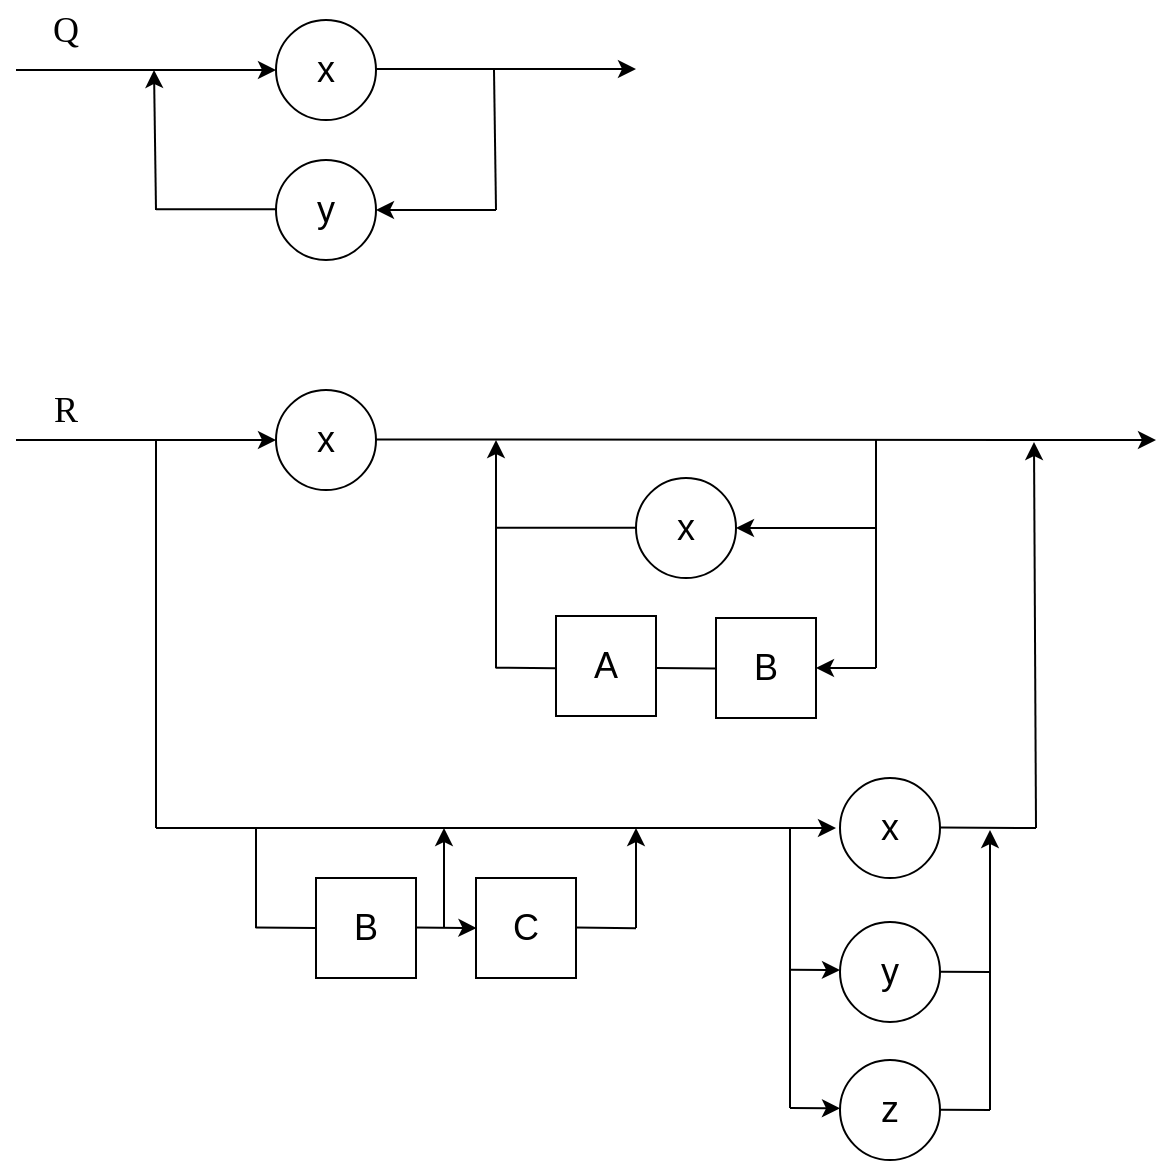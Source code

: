 <mxfile scale="3" border="0">
    <diagram id="QN7Q90oLBmHHzv9UAtEo" name="Page-1">
        <mxGraphModel dx="1163" dy="792" grid="1" gridSize="10" guides="1" tooltips="1" connect="1" arrows="1" fold="1" page="1" pageScale="1" pageWidth="827" pageHeight="1169" math="0" shadow="0">
            <root>
                <mxCell id="0"/>
                <mxCell id="1" parent="0"/>
                <mxCell id="84" value="&lt;font style=&quot;font-size: 18px;&quot; face=&quot;Times New Roman&quot;&gt;R&lt;/font&gt;" style="text;html=1;strokeColor=none;fillColor=none;align=center;verticalAlign=middle;whiteSpace=wrap;rounded=0;" parent="1" vertex="1">
                    <mxGeometry x="20" y="220" width="50" height="30" as="geometry"/>
                </mxCell>
                <mxCell id="101" value="&lt;font style=&quot;font-size: 18px;&quot;&gt;B&lt;/font&gt;" style="rounded=0;whiteSpace=wrap;html=1;" parent="1" vertex="1">
                    <mxGeometry x="370" y="339" width="50" height="50" as="geometry"/>
                </mxCell>
                <mxCell id="111" style="edgeStyle=none;html=1;exitX=1;exitY=0.5;exitDx=0;exitDy=0;" parent="1" edge="1">
                    <mxGeometry relative="1" as="geometry">
                        <mxPoint x="150" y="250" as="targetPoint"/>
                        <mxPoint x="20.0" y="250" as="sourcePoint"/>
                    </mxGeometry>
                </mxCell>
                <mxCell id="172" value="&lt;font style=&quot;font-size: 18px;&quot;&gt;x&lt;/font&gt;" style="ellipse;whiteSpace=wrap;html=1;aspect=fixed;" vertex="1" parent="1">
                    <mxGeometry x="432" y="419" width="50" height="50" as="geometry"/>
                </mxCell>
                <mxCell id="173" value="&lt;font style=&quot;font-size: 18px;&quot;&gt;y&lt;/font&gt;" style="ellipse;whiteSpace=wrap;html=1;aspect=fixed;" vertex="1" parent="1">
                    <mxGeometry x="432" y="491" width="50" height="50" as="geometry"/>
                </mxCell>
                <mxCell id="174" value="&lt;font style=&quot;font-size: 18px;&quot;&gt;z&lt;/font&gt;" style="ellipse;whiteSpace=wrap;html=1;aspect=fixed;" vertex="1" parent="1">
                    <mxGeometry x="432" y="560" width="50" height="50" as="geometry"/>
                </mxCell>
                <mxCell id="175" value="" style="endArrow=none;html=1;endFill=0;" edge="1" parent="1">
                    <mxGeometry width="50" height="50" relative="1" as="geometry">
                        <mxPoint x="482" y="443.71" as="sourcePoint"/>
                        <mxPoint x="530" y="444" as="targetPoint"/>
                    </mxGeometry>
                </mxCell>
                <mxCell id="176" value="" style="endArrow=none;html=1;" edge="1" parent="1">
                    <mxGeometry width="50" height="50" relative="1" as="geometry">
                        <mxPoint x="407" y="584" as="sourcePoint"/>
                        <mxPoint x="407" y="444" as="targetPoint"/>
                    </mxGeometry>
                </mxCell>
                <mxCell id="177" value="" style="endArrow=classic;html=1;endFill=1;" edge="1" parent="1">
                    <mxGeometry width="50" height="50" relative="1" as="geometry">
                        <mxPoint x="507" y="585" as="sourcePoint"/>
                        <mxPoint x="507" y="445" as="targetPoint"/>
                    </mxGeometry>
                </mxCell>
                <mxCell id="178" value="" style="endArrow=classic;html=1;endFill=1;" edge="1" parent="1">
                    <mxGeometry width="50" height="50" relative="1" as="geometry">
                        <mxPoint x="407" y="514.83" as="sourcePoint"/>
                        <mxPoint x="432" y="515" as="targetPoint"/>
                    </mxGeometry>
                </mxCell>
                <mxCell id="179" value="" style="endArrow=classic;html=1;endFill=1;" edge="1" parent="1">
                    <mxGeometry width="50" height="50" relative="1" as="geometry">
                        <mxPoint x="407" y="584.0" as="sourcePoint"/>
                        <mxPoint x="432" y="584.17" as="targetPoint"/>
                    </mxGeometry>
                </mxCell>
                <mxCell id="180" value="" style="endArrow=none;html=1;endFill=0;" edge="1" parent="1">
                    <mxGeometry width="50" height="50" relative="1" as="geometry">
                        <mxPoint x="482" y="584.83" as="sourcePoint"/>
                        <mxPoint x="507" y="585" as="targetPoint"/>
                    </mxGeometry>
                </mxCell>
                <mxCell id="181" value="" style="endArrow=none;html=1;endFill=0;" edge="1" parent="1">
                    <mxGeometry width="50" height="50" relative="1" as="geometry">
                        <mxPoint x="482" y="515.83" as="sourcePoint"/>
                        <mxPoint x="507" y="516" as="targetPoint"/>
                    </mxGeometry>
                </mxCell>
                <mxCell id="182" value="&lt;font style=&quot;font-size: 18px;&quot;&gt;x&lt;/font&gt;" style="ellipse;whiteSpace=wrap;html=1;aspect=fixed;" vertex="1" parent="1">
                    <mxGeometry x="150" y="225" width="50" height="50" as="geometry"/>
                </mxCell>
                <mxCell id="185" style="edgeStyle=none;html=1;exitX=1;exitY=0.5;exitDx=0;exitDy=0;" edge="1" parent="1">
                    <mxGeometry relative="1" as="geometry">
                        <mxPoint x="590" y="250" as="targetPoint"/>
                        <mxPoint x="200.0" y="249.71" as="sourcePoint"/>
                    </mxGeometry>
                </mxCell>
                <mxCell id="186" value="&lt;font style=&quot;font-size: 18px;&quot;&gt;x&lt;/font&gt;" style="ellipse;whiteSpace=wrap;html=1;aspect=fixed;" vertex="1" parent="1">
                    <mxGeometry x="330" y="269" width="50" height="50" as="geometry"/>
                </mxCell>
                <mxCell id="187" value="&lt;font style=&quot;font-size: 18px;&quot;&gt;A&lt;/font&gt;" style="rounded=0;whiteSpace=wrap;html=1;" vertex="1" parent="1">
                    <mxGeometry x="290" y="338" width="50" height="50" as="geometry"/>
                </mxCell>
                <mxCell id="188" value="" style="endArrow=classic;html=1;" edge="1" parent="1">
                    <mxGeometry width="50" height="50" relative="1" as="geometry">
                        <mxPoint x="260" y="364" as="sourcePoint"/>
                        <mxPoint x="260" y="250" as="targetPoint"/>
                    </mxGeometry>
                </mxCell>
                <mxCell id="189" value="" style="endArrow=none;html=1;endFill=0;" edge="1" parent="1">
                    <mxGeometry width="50" height="50" relative="1" as="geometry">
                        <mxPoint x="450" y="364" as="sourcePoint"/>
                        <mxPoint x="450" y="250.0" as="targetPoint"/>
                    </mxGeometry>
                </mxCell>
                <mxCell id="190" value="" style="endArrow=classic;html=1;entryX=1;entryY=0.5;entryDx=0;entryDy=0;" edge="1" parent="1" target="186">
                    <mxGeometry width="50" height="50" relative="1" as="geometry">
                        <mxPoint x="450" y="294" as="sourcePoint"/>
                        <mxPoint x="390" y="294" as="targetPoint"/>
                    </mxGeometry>
                </mxCell>
                <mxCell id="191" value="" style="endArrow=none;html=1;entryX=1;entryY=0.5;entryDx=0;entryDy=0;endFill=0;" edge="1" parent="1">
                    <mxGeometry width="50" height="50" relative="1" as="geometry">
                        <mxPoint x="330" y="293.86" as="sourcePoint"/>
                        <mxPoint x="260" y="293.86" as="targetPoint"/>
                    </mxGeometry>
                </mxCell>
                <mxCell id="192" value="" style="endArrow=classic;html=1;entryX=1;entryY=0.5;entryDx=0;entryDy=0;" edge="1" parent="1" target="101">
                    <mxGeometry width="50" height="50" relative="1" as="geometry">
                        <mxPoint x="450" y="364" as="sourcePoint"/>
                        <mxPoint x="430" y="364" as="targetPoint"/>
                    </mxGeometry>
                </mxCell>
                <mxCell id="193" value="" style="endArrow=none;html=1;entryX=0.996;entryY=0.554;entryDx=0;entryDy=0;entryPerimeter=0;endFill=0;" edge="1" parent="1">
                    <mxGeometry width="50" height="50" relative="1" as="geometry">
                        <mxPoint x="370" y="364.3" as="sourcePoint"/>
                        <mxPoint x="339.8" y="364" as="targetPoint"/>
                    </mxGeometry>
                </mxCell>
                <mxCell id="194" value="" style="endArrow=none;html=1;entryX=0.996;entryY=0.554;entryDx=0;entryDy=0;entryPerimeter=0;endFill=0;" edge="1" parent="1">
                    <mxGeometry width="50" height="50" relative="1" as="geometry">
                        <mxPoint x="290" y="364.15" as="sourcePoint"/>
                        <mxPoint x="259.8" y="363.85" as="targetPoint"/>
                    </mxGeometry>
                </mxCell>
                <mxCell id="195" value="" style="endArrow=none;html=1;" edge="1" parent="1">
                    <mxGeometry width="50" height="50" relative="1" as="geometry">
                        <mxPoint x="90" y="444" as="sourcePoint"/>
                        <mxPoint x="90" y="250" as="targetPoint"/>
                    </mxGeometry>
                </mxCell>
                <mxCell id="196" style="edgeStyle=none;html=1;exitX=1;exitY=0.5;exitDx=0;exitDy=0;" edge="1" parent="1">
                    <mxGeometry relative="1" as="geometry">
                        <mxPoint x="430" y="444" as="targetPoint"/>
                        <mxPoint x="90.0" y="444" as="sourcePoint"/>
                    </mxGeometry>
                </mxCell>
                <mxCell id="197" value="" style="endArrow=classic;html=1;startArrow=none;startFill=0;endFill=1;" edge="1" parent="1">
                    <mxGeometry width="50" height="50" relative="1" as="geometry">
                        <mxPoint x="530" y="444" as="sourcePoint"/>
                        <mxPoint x="529" y="251" as="targetPoint"/>
                    </mxGeometry>
                </mxCell>
                <mxCell id="198" value="&lt;font style=&quot;font-size: 18px;&quot;&gt;C&lt;/font&gt;" style="rounded=0;whiteSpace=wrap;html=1;" vertex="1" parent="1">
                    <mxGeometry x="250" y="469" width="50" height="50" as="geometry"/>
                </mxCell>
                <mxCell id="199" value="&lt;font style=&quot;font-size: 18px;&quot;&gt;B&lt;/font&gt;" style="rounded=0;whiteSpace=wrap;html=1;" vertex="1" parent="1">
                    <mxGeometry x="170" y="469" width="50" height="50" as="geometry"/>
                </mxCell>
                <mxCell id="200" value="" style="endArrow=none;html=1;entryX=0.996;entryY=0.554;entryDx=0;entryDy=0;entryPerimeter=0;endFill=0;" edge="1" parent="1">
                    <mxGeometry width="50" height="50" relative="1" as="geometry">
                        <mxPoint x="170" y="494.01" as="sourcePoint"/>
                        <mxPoint x="139.8" y="493.71" as="targetPoint"/>
                    </mxGeometry>
                </mxCell>
                <mxCell id="201" value="" style="endArrow=none;html=1;entryX=0.996;entryY=0.554;entryDx=0;entryDy=0;entryPerimeter=0;endFill=0;startArrow=classic;startFill=1;" edge="1" parent="1">
                    <mxGeometry width="50" height="50" relative="1" as="geometry">
                        <mxPoint x="250.2" y="494.01" as="sourcePoint"/>
                        <mxPoint x="220.0" y="493.71" as="targetPoint"/>
                    </mxGeometry>
                </mxCell>
                <mxCell id="202" value="" style="endArrow=none;html=1;entryX=0.996;entryY=0.554;entryDx=0;entryDy=0;entryPerimeter=0;endFill=0;" edge="1" parent="1">
                    <mxGeometry width="50" height="50" relative="1" as="geometry">
                        <mxPoint x="330.0" y="494.1" as="sourcePoint"/>
                        <mxPoint x="299.8" y="493.8" as="targetPoint"/>
                    </mxGeometry>
                </mxCell>
                <mxCell id="203" value="" style="endArrow=none;html=1;" edge="1" parent="1">
                    <mxGeometry width="50" height="50" relative="1" as="geometry">
                        <mxPoint x="140" y="494" as="sourcePoint"/>
                        <mxPoint x="140" y="444" as="targetPoint"/>
                    </mxGeometry>
                </mxCell>
                <mxCell id="204" value="" style="endArrow=classic;html=1;endFill=1;" edge="1" parent="1">
                    <mxGeometry width="50" height="50" relative="1" as="geometry">
                        <mxPoint x="234" y="494" as="sourcePoint"/>
                        <mxPoint x="234" y="444" as="targetPoint"/>
                    </mxGeometry>
                </mxCell>
                <mxCell id="205" value="" style="endArrow=classic;html=1;endFill=1;" edge="1" parent="1">
                    <mxGeometry width="50" height="50" relative="1" as="geometry">
                        <mxPoint x="330" y="494" as="sourcePoint"/>
                        <mxPoint x="330" y="444" as="targetPoint"/>
                    </mxGeometry>
                </mxCell>
                <mxCell id="206" style="edgeStyle=none;html=1;exitX=1;exitY=0.5;exitDx=0;exitDy=0;" edge="1" parent="1">
                    <mxGeometry relative="1" as="geometry">
                        <mxPoint x="150" y="65" as="targetPoint"/>
                        <mxPoint x="20.0" y="65" as="sourcePoint"/>
                    </mxGeometry>
                </mxCell>
                <mxCell id="207" value="&lt;font style=&quot;font-size: 18px;&quot;&gt;x&lt;/font&gt;" style="ellipse;whiteSpace=wrap;html=1;aspect=fixed;" vertex="1" parent="1">
                    <mxGeometry x="150" y="40" width="50" height="50" as="geometry"/>
                </mxCell>
                <mxCell id="208" value="&lt;font style=&quot;font-size: 18px;&quot; face=&quot;Times New Roman&quot;&gt;Q&lt;/font&gt;" style="text;html=1;strokeColor=none;fillColor=none;align=center;verticalAlign=middle;whiteSpace=wrap;rounded=0;" vertex="1" parent="1">
                    <mxGeometry x="20" y="30" width="50" height="30" as="geometry"/>
                </mxCell>
                <mxCell id="210" value="&lt;font style=&quot;font-size: 18px;&quot;&gt;y&lt;/font&gt;" style="ellipse;whiteSpace=wrap;html=1;aspect=fixed;" vertex="1" parent="1">
                    <mxGeometry x="150" y="110" width="50" height="50" as="geometry"/>
                </mxCell>
                <mxCell id="211" style="edgeStyle=none;html=1;exitX=1;exitY=0.5;exitDx=0;exitDy=0;" edge="1" parent="1">
                    <mxGeometry relative="1" as="geometry">
                        <mxPoint x="330" y="64.5" as="targetPoint"/>
                        <mxPoint x="200.0" y="64.5" as="sourcePoint"/>
                    </mxGeometry>
                </mxCell>
                <mxCell id="212" value="" style="endArrow=classic;html=1;entryX=1;entryY=0.5;entryDx=0;entryDy=0;" edge="1" parent="1" target="210">
                    <mxGeometry width="50" height="50" relative="1" as="geometry">
                        <mxPoint x="260" y="135" as="sourcePoint"/>
                        <mxPoint x="280" y="180" as="targetPoint"/>
                    </mxGeometry>
                </mxCell>
                <mxCell id="213" value="" style="endArrow=none;html=1;entryX=1;entryY=0.5;entryDx=0;entryDy=0;endFill=0;" edge="1" parent="1">
                    <mxGeometry width="50" height="50" relative="1" as="geometry">
                        <mxPoint x="150" y="134.66" as="sourcePoint"/>
                        <mxPoint x="90.0" y="134.66" as="targetPoint"/>
                    </mxGeometry>
                </mxCell>
                <mxCell id="214" value="" style="endArrow=classic;html=1;" edge="1" parent="1">
                    <mxGeometry width="50" height="50" relative="1" as="geometry">
                        <mxPoint x="90" y="135" as="sourcePoint"/>
                        <mxPoint x="89" y="65" as="targetPoint"/>
                    </mxGeometry>
                </mxCell>
                <mxCell id="215" value="" style="endArrow=none;html=1;endFill=0;" edge="1" parent="1">
                    <mxGeometry width="50" height="50" relative="1" as="geometry">
                        <mxPoint x="260" y="135" as="sourcePoint"/>
                        <mxPoint x="259" y="65" as="targetPoint"/>
                    </mxGeometry>
                </mxCell>
            </root>
        </mxGraphModel>
    </diagram>
</mxfile>